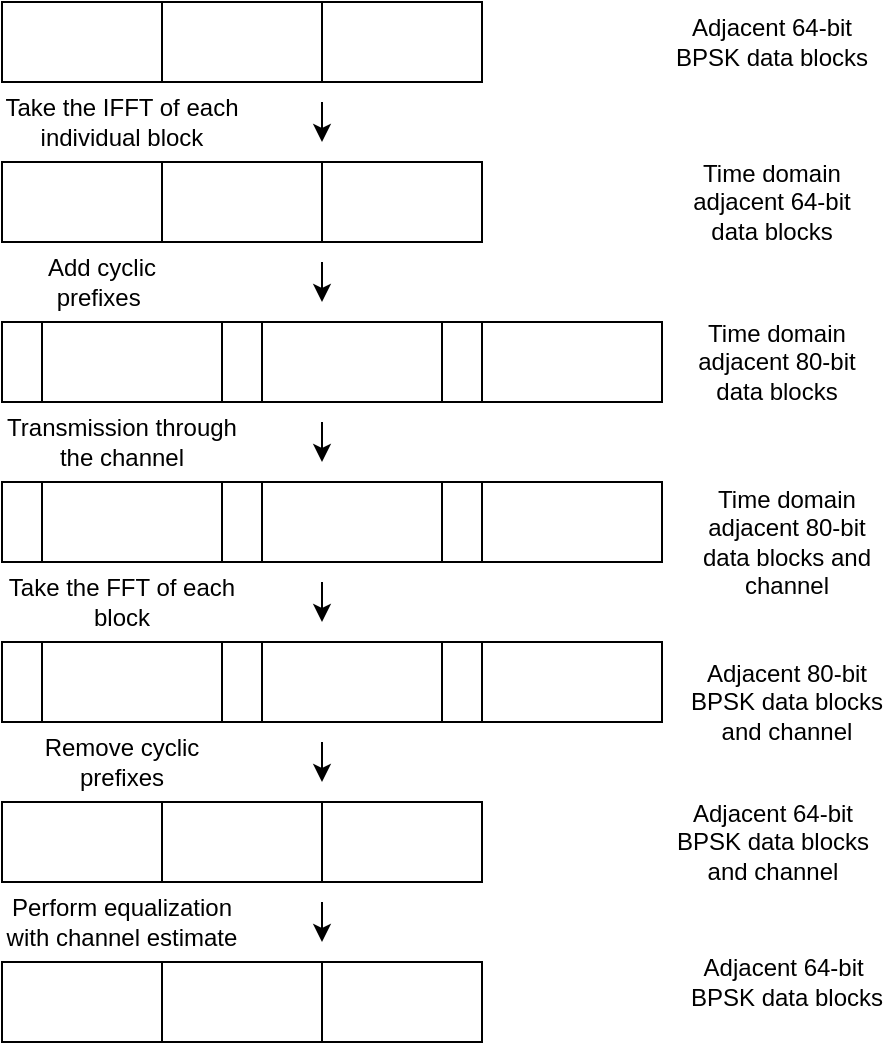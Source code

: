 <mxfile version="14.5.0" type="device"><diagram id="sMcCdhalcVh8wHfgAW3j" name="Page-1"><mxGraphModel dx="1038" dy="529" grid="1" gridSize="10" guides="1" tooltips="1" connect="1" arrows="1" fold="1" page="1" pageScale="1" pageWidth="850" pageHeight="1100" math="0" shadow="0"><root><mxCell id="0"/><mxCell id="1" parent="0"/><mxCell id="hGfDUaYburFvunuzkKOo-3" value="" style="rounded=0;whiteSpace=wrap;html=1;" parent="1" vertex="1"><mxGeometry x="40" y="40" width="160" height="40" as="geometry"/></mxCell><mxCell id="hGfDUaYburFvunuzkKOo-4" value="" style="rounded=0;whiteSpace=wrap;html=1;" parent="1" vertex="1"><mxGeometry x="120" y="40" width="90" height="40" as="geometry"/></mxCell><mxCell id="hGfDUaYburFvunuzkKOo-7" value="" style="rounded=0;whiteSpace=wrap;html=1;" parent="1" vertex="1"><mxGeometry x="200" y="40" width="80" height="40" as="geometry"/></mxCell><mxCell id="hGfDUaYburFvunuzkKOo-8" value="Adjacent 64-bit BPSK data blocks" style="text;html=1;strokeColor=none;fillColor=none;align=center;verticalAlign=middle;whiteSpace=wrap;rounded=0;" parent="1" vertex="1"><mxGeometry x="375" y="50" width="100" height="20" as="geometry"/></mxCell><mxCell id="hGfDUaYburFvunuzkKOo-9" value="" style="rounded=0;whiteSpace=wrap;html=1;" parent="1" vertex="1"><mxGeometry x="40" y="120" width="160" height="40" as="geometry"/></mxCell><mxCell id="hGfDUaYburFvunuzkKOo-10" value="" style="rounded=0;whiteSpace=wrap;html=1;" parent="1" vertex="1"><mxGeometry x="120" y="120" width="90" height="40" as="geometry"/></mxCell><mxCell id="hGfDUaYburFvunuzkKOo-12" value="" style="rounded=0;whiteSpace=wrap;html=1;" parent="1" vertex="1"><mxGeometry x="200" y="120" width="80" height="40" as="geometry"/></mxCell><mxCell id="hGfDUaYburFvunuzkKOo-13" value="" style="endArrow=classic;html=1;" parent="1" edge="1"><mxGeometry width="50" height="50" relative="1" as="geometry"><mxPoint x="200" y="90" as="sourcePoint"/><mxPoint x="200" y="110" as="targetPoint"/></mxGeometry></mxCell><mxCell id="hGfDUaYburFvunuzkKOo-20" value="" style="rounded=0;whiteSpace=wrap;html=1;" parent="1" vertex="1"><mxGeometry x="60" y="200" width="90" height="40" as="geometry"/></mxCell><mxCell id="hGfDUaYburFvunuzkKOo-23" value="" style="endArrow=classic;html=1;" parent="1" edge="1"><mxGeometry width="50" height="50" relative="1" as="geometry"><mxPoint x="200" y="170" as="sourcePoint"/><mxPoint x="200" y="190" as="targetPoint"/></mxGeometry></mxCell><mxCell id="hGfDUaYburFvunuzkKOo-28" value="" style="endArrow=classic;html=1;" parent="1" edge="1"><mxGeometry width="50" height="50" relative="1" as="geometry"><mxPoint x="200" y="250" as="sourcePoint"/><mxPoint x="200" y="270" as="targetPoint"/></mxGeometry></mxCell><mxCell id="hGfDUaYburFvunuzkKOo-29" value="Take the IFFT of each individual block" style="text;html=1;strokeColor=none;fillColor=none;align=center;verticalAlign=middle;whiteSpace=wrap;rounded=0;" parent="1" vertex="1"><mxGeometry x="40" y="90" width="120" height="20" as="geometry"/></mxCell><mxCell id="hGfDUaYburFvunuzkKOo-30" value="Time domain adjacent 80-bit data blocks" style="text;html=1;strokeColor=none;fillColor=none;align=center;verticalAlign=middle;whiteSpace=wrap;rounded=0;" parent="1" vertex="1"><mxGeometry x="375" y="210" width="105" height="20" as="geometry"/></mxCell><mxCell id="hGfDUaYburFvunuzkKOo-33" value="Add cyclic prefixes&amp;nbsp;" style="text;html=1;strokeColor=none;fillColor=none;align=center;verticalAlign=middle;whiteSpace=wrap;rounded=0;" parent="1" vertex="1"><mxGeometry x="40" y="170" width="100" height="20" as="geometry"/></mxCell><mxCell id="hGfDUaYburFvunuzkKOo-34" value="Transmission through the channel" style="text;html=1;strokeColor=none;fillColor=none;align=center;verticalAlign=middle;whiteSpace=wrap;rounded=0;" parent="1" vertex="1"><mxGeometry x="40" y="250" width="120" height="20" as="geometry"/></mxCell><mxCell id="hGfDUaYburFvunuzkKOo-45" value="Take the FFT of each block" style="text;html=1;strokeColor=none;fillColor=none;align=center;verticalAlign=middle;whiteSpace=wrap;rounded=0;" parent="1" vertex="1"><mxGeometry x="40" y="330" width="120" height="20" as="geometry"/></mxCell><mxCell id="hGfDUaYburFvunuzkKOo-46" value="" style="endArrow=classic;html=1;" parent="1" edge="1"><mxGeometry width="50" height="50" relative="1" as="geometry"><mxPoint x="200" y="330" as="sourcePoint"/><mxPoint x="200" y="350" as="targetPoint"/></mxGeometry></mxCell><mxCell id="hGfDUaYburFvunuzkKOo-48" value="" style="rounded=0;whiteSpace=wrap;html=1;" parent="1" vertex="1"><mxGeometry x="40" y="440" width="160" height="40" as="geometry"/></mxCell><mxCell id="hGfDUaYburFvunuzkKOo-49" value="" style="rounded=0;whiteSpace=wrap;html=1;" parent="1" vertex="1"><mxGeometry x="120" y="440" width="90" height="40" as="geometry"/></mxCell><mxCell id="hGfDUaYburFvunuzkKOo-51" value="" style="rounded=0;whiteSpace=wrap;html=1;" parent="1" vertex="1"><mxGeometry x="200" y="440" width="80" height="40" as="geometry"/></mxCell><mxCell id="hGfDUaYburFvunuzkKOo-52" value="" style="endArrow=classic;html=1;" parent="1" edge="1"><mxGeometry width="50" height="50" relative="1" as="geometry"><mxPoint x="200" y="410" as="sourcePoint"/><mxPoint x="200" y="430" as="targetPoint"/></mxGeometry></mxCell><mxCell id="hGfDUaYburFvunuzkKOo-53" value="Remove cyclic prefixes" style="text;html=1;strokeColor=none;fillColor=none;align=center;verticalAlign=middle;whiteSpace=wrap;rounded=0;" parent="1" vertex="1"><mxGeometry x="40" y="410" width="120" height="20" as="geometry"/></mxCell><mxCell id="hGfDUaYburFvunuzkKOo-60" value="" style="rounded=0;whiteSpace=wrap;html=1;" parent="1" vertex="1"><mxGeometry x="40" y="520" width="160" height="40" as="geometry"/></mxCell><mxCell id="hGfDUaYburFvunuzkKOo-61" value="" style="rounded=0;whiteSpace=wrap;html=1;" parent="1" vertex="1"><mxGeometry x="120" y="520" width="90" height="40" as="geometry"/></mxCell><mxCell id="hGfDUaYburFvunuzkKOo-63" value="" style="rounded=0;whiteSpace=wrap;html=1;" parent="1" vertex="1"><mxGeometry x="200" y="520" width="80" height="40" as="geometry"/></mxCell><mxCell id="hGfDUaYburFvunuzkKOo-64" value="" style="endArrow=classic;html=1;" parent="1" edge="1"><mxGeometry width="50" height="50" relative="1" as="geometry"><mxPoint x="200" y="490" as="sourcePoint"/><mxPoint x="200" y="510" as="targetPoint"/></mxGeometry></mxCell><mxCell id="hGfDUaYburFvunuzkKOo-65" value="Perform equalization with channel estimate" style="text;html=1;strokeColor=none;fillColor=none;align=center;verticalAlign=middle;whiteSpace=wrap;rounded=0;" parent="1" vertex="1"><mxGeometry x="40" y="490" width="120" height="20" as="geometry"/></mxCell><mxCell id="hGfDUaYburFvunuzkKOo-66" value="Time&amp;nbsp;domain adjacent 80-bit data blocks and channel" style="text;html=1;strokeColor=none;fillColor=none;align=center;verticalAlign=middle;whiteSpace=wrap;rounded=0;" parent="1" vertex="1"><mxGeometry x="380" y="300" width="105" height="20" as="geometry"/></mxCell><mxCell id="hGfDUaYburFvunuzkKOo-67" value="Adjacent 80-bit BPSK data blocks and channel" style="text;html=1;strokeColor=none;fillColor=none;align=center;verticalAlign=middle;whiteSpace=wrap;rounded=0;" parent="1" vertex="1"><mxGeometry x="380" y="380" width="105" height="20" as="geometry"/></mxCell><mxCell id="hGfDUaYburFvunuzkKOo-68" value="Adjacent 64-bit BPSK data blocks and channel" style="text;html=1;strokeColor=none;fillColor=none;align=center;verticalAlign=middle;whiteSpace=wrap;rounded=0;" parent="1" vertex="1"><mxGeometry x="373" y="450" width="105" height="20" as="geometry"/></mxCell><mxCell id="hGfDUaYburFvunuzkKOo-69" value="Adjacent 64-bit&amp;nbsp; BPSK data blocks" style="text;html=1;strokeColor=none;fillColor=none;align=center;verticalAlign=middle;whiteSpace=wrap;rounded=0;" parent="1" vertex="1"><mxGeometry x="380" y="520" width="105" height="20" as="geometry"/></mxCell><mxCell id="hGfDUaYburFvunuzkKOo-70" value="" style="rounded=0;whiteSpace=wrap;html=1;fontStyle=1" parent="1" vertex="1"><mxGeometry x="40" y="200" width="20" height="40" as="geometry"/></mxCell><mxCell id="hGfDUaYburFvunuzkKOo-77" value="" style="rounded=0;whiteSpace=wrap;html=1;" parent="1" vertex="1"><mxGeometry x="170" y="200" width="90" height="40" as="geometry"/></mxCell><mxCell id="hGfDUaYburFvunuzkKOo-78" value="" style="rounded=0;whiteSpace=wrap;html=1;fontStyle=1" parent="1" vertex="1"><mxGeometry x="150" y="200" width="20" height="40" as="geometry"/></mxCell><mxCell id="hGfDUaYburFvunuzkKOo-79" value="" style="rounded=0;whiteSpace=wrap;html=1;" parent="1" vertex="1"><mxGeometry x="280" y="200" width="90" height="40" as="geometry"/></mxCell><mxCell id="hGfDUaYburFvunuzkKOo-80" value="" style="rounded=0;whiteSpace=wrap;html=1;fontStyle=1" parent="1" vertex="1"><mxGeometry x="260" y="200" width="20" height="40" as="geometry"/></mxCell><mxCell id="hGfDUaYburFvunuzkKOo-87" value="" style="rounded=0;whiteSpace=wrap;html=1;" parent="1" vertex="1"><mxGeometry x="60" y="280" width="90" height="40" as="geometry"/></mxCell><mxCell id="hGfDUaYburFvunuzkKOo-88" value="" style="rounded=0;whiteSpace=wrap;html=1;fontStyle=1" parent="1" vertex="1"><mxGeometry x="40" y="280" width="20" height="40" as="geometry"/></mxCell><mxCell id="hGfDUaYburFvunuzkKOo-89" value="" style="rounded=0;whiteSpace=wrap;html=1;" parent="1" vertex="1"><mxGeometry x="170" y="280" width="90" height="40" as="geometry"/></mxCell><mxCell id="hGfDUaYburFvunuzkKOo-90" value="" style="rounded=0;whiteSpace=wrap;html=1;fontStyle=1" parent="1" vertex="1"><mxGeometry x="150" y="280" width="20" height="40" as="geometry"/></mxCell><mxCell id="hGfDUaYburFvunuzkKOo-91" value="" style="rounded=0;whiteSpace=wrap;html=1;" parent="1" vertex="1"><mxGeometry x="280" y="280" width="90" height="40" as="geometry"/></mxCell><mxCell id="hGfDUaYburFvunuzkKOo-92" value="" style="rounded=0;whiteSpace=wrap;html=1;fontStyle=1" parent="1" vertex="1"><mxGeometry x="260" y="280" width="20" height="40" as="geometry"/></mxCell><mxCell id="hGfDUaYburFvunuzkKOo-93" value="" style="rounded=0;whiteSpace=wrap;html=1;" parent="1" vertex="1"><mxGeometry x="60" y="360" width="90" height="40" as="geometry"/></mxCell><mxCell id="hGfDUaYburFvunuzkKOo-94" value="" style="rounded=0;whiteSpace=wrap;html=1;fontStyle=1" parent="1" vertex="1"><mxGeometry x="40" y="360" width="20" height="40" as="geometry"/></mxCell><mxCell id="hGfDUaYburFvunuzkKOo-95" value="" style="rounded=0;whiteSpace=wrap;html=1;" parent="1" vertex="1"><mxGeometry x="170" y="360" width="90" height="40" as="geometry"/></mxCell><mxCell id="hGfDUaYburFvunuzkKOo-96" value="" style="rounded=0;whiteSpace=wrap;html=1;fontStyle=1" parent="1" vertex="1"><mxGeometry x="150" y="360" width="20" height="40" as="geometry"/></mxCell><mxCell id="hGfDUaYburFvunuzkKOo-97" value="" style="rounded=0;whiteSpace=wrap;html=1;" parent="1" vertex="1"><mxGeometry x="280" y="360" width="90" height="40" as="geometry"/></mxCell><mxCell id="hGfDUaYburFvunuzkKOo-98" value="" style="rounded=0;whiteSpace=wrap;html=1;fontStyle=1" parent="1" vertex="1"><mxGeometry x="260" y="360" width="20" height="40" as="geometry"/></mxCell><mxCell id="hGfDUaYburFvunuzkKOo-99" value="Time domain adjacent 64-bit data blocks" style="text;html=1;strokeColor=none;fillColor=none;align=center;verticalAlign=middle;whiteSpace=wrap;rounded=0;" parent="1" vertex="1"><mxGeometry x="375" y="130" width="100" height="20" as="geometry"/></mxCell><mxCell id="hGfDUaYburFvunuzkKOo-100" style="edgeStyle=orthogonalEdgeStyle;rounded=0;orthogonalLoop=1;jettySize=auto;html=1;exitX=0.5;exitY=1;exitDx=0;exitDy=0;" parent="1" source="hGfDUaYburFvunuzkKOo-67" target="hGfDUaYburFvunuzkKOo-67" edge="1"><mxGeometry relative="1" as="geometry"/></mxCell></root></mxGraphModel></diagram></mxfile>